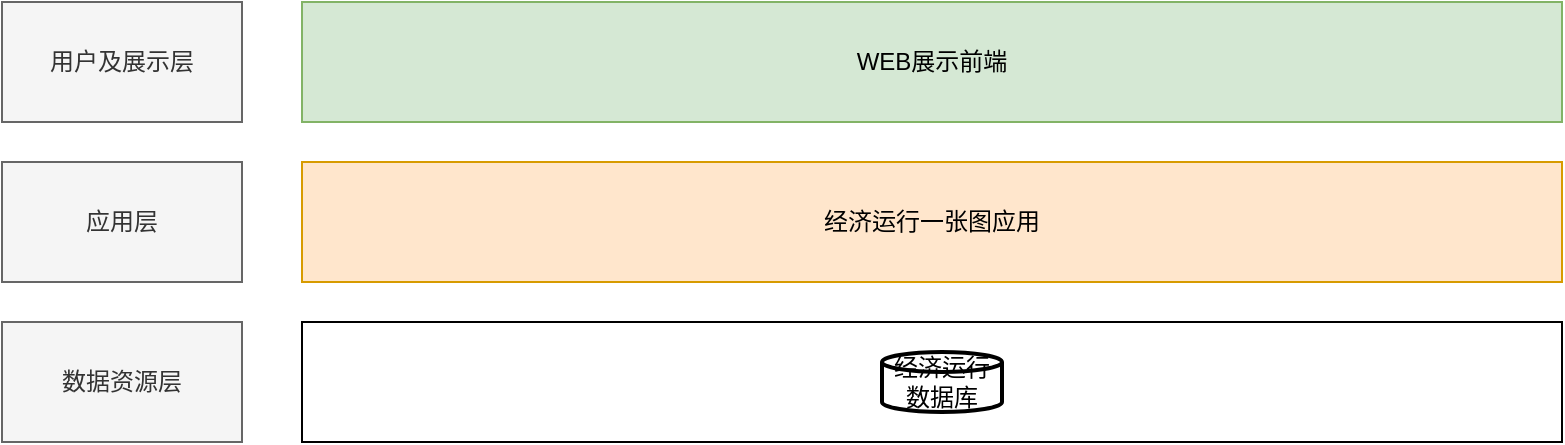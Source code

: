 <mxfile version="21.7.2" type="github">
  <diagram name="第 1 页" id="OBkeeRoj_2Icsx9LeNXE">
    <mxGraphModel dx="1434" dy="758" grid="1" gridSize="10" guides="1" tooltips="1" connect="1" arrows="1" fold="1" page="1" pageScale="1" pageWidth="827" pageHeight="1169" math="0" shadow="0">
      <root>
        <mxCell id="0" />
        <mxCell id="1" parent="0" />
        <mxCell id="x70-e5-JKSjYIoFNY6_n-1" value="WEB展示前端" style="rounded=0;whiteSpace=wrap;html=1;fillColor=#d5e8d4;strokeColor=#82b366;" vertex="1" parent="1">
          <mxGeometry x="220" y="240" width="630" height="60" as="geometry" />
        </mxCell>
        <mxCell id="x70-e5-JKSjYIoFNY6_n-2" value="用户及展示层" style="rounded=0;whiteSpace=wrap;html=1;fillColor=#f5f5f5;fontColor=#333333;strokeColor=#666666;" vertex="1" parent="1">
          <mxGeometry x="70" y="240" width="120" height="60" as="geometry" />
        </mxCell>
        <mxCell id="x70-e5-JKSjYIoFNY6_n-4" value="应用层" style="rounded=0;whiteSpace=wrap;html=1;fillColor=#f5f5f5;fontColor=#333333;strokeColor=#666666;" vertex="1" parent="1">
          <mxGeometry x="70" y="320" width="120" height="60" as="geometry" />
        </mxCell>
        <mxCell id="x70-e5-JKSjYIoFNY6_n-5" value="经济运行一张图应用" style="rounded=0;whiteSpace=wrap;html=1;fillColor=#ffe6cc;strokeColor=#d79b00;" vertex="1" parent="1">
          <mxGeometry x="220" y="320" width="630" height="60" as="geometry" />
        </mxCell>
        <mxCell id="x70-e5-JKSjYIoFNY6_n-6" value="数据资源层" style="rounded=0;whiteSpace=wrap;html=1;fillColor=#f5f5f5;fontColor=#333333;strokeColor=#666666;" vertex="1" parent="1">
          <mxGeometry x="70" y="400" width="120" height="60" as="geometry" />
        </mxCell>
        <mxCell id="x70-e5-JKSjYIoFNY6_n-7" value="" style="rounded=0;whiteSpace=wrap;html=1;" vertex="1" parent="1">
          <mxGeometry x="220" y="400" width="630" height="60" as="geometry" />
        </mxCell>
        <mxCell id="x70-e5-JKSjYIoFNY6_n-8" value="经济运行数据库" style="strokeWidth=2;html=1;shape=mxgraph.flowchart.database;whiteSpace=wrap;" vertex="1" parent="1">
          <mxGeometry x="510" y="415" width="60" height="30" as="geometry" />
        </mxCell>
      </root>
    </mxGraphModel>
  </diagram>
</mxfile>
